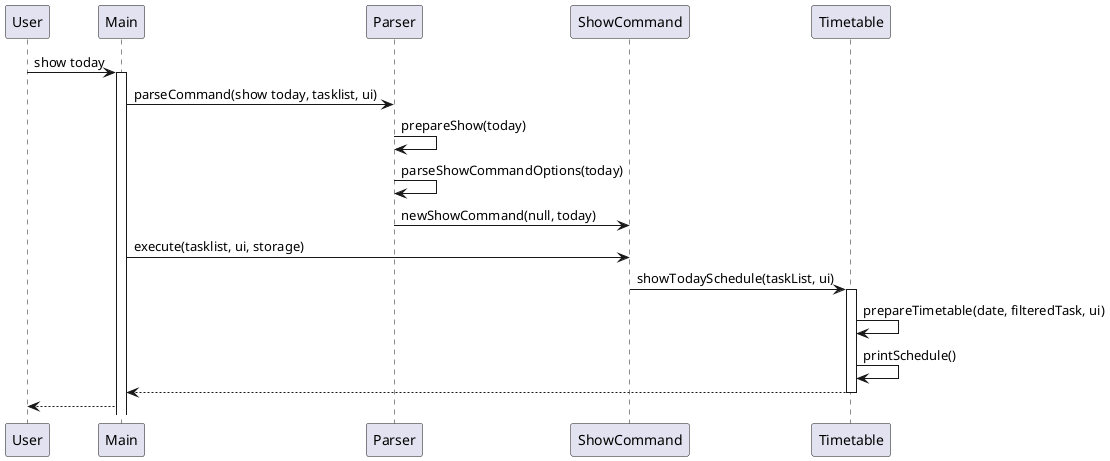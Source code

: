 !define LOGIC_COLOR #3333C4
!define LOGIC_COLOR_T1 #7777DB

@startuml

skinparam Shadowing false
skinparam BoxPadding 10

User -> Main: show today
activate Main
Main -> Parser: parseCommand(show today, tasklist, ui)
Parser -> Parser: prepareShow(today)
Parser -> Parser: parseShowCommandOptions(today)
Parser -> ShowCommand: newShowCommand(null, today)
Main -> ShowCommand: execute(tasklist, ui, storage)
ShowCommand -> Timetable: showTodaySchedule(taskList, ui)
activate Timetable
Timetable -> Timetable: prepareTimetable(date, filteredTask, ui)
Timetable -> Timetable: printSchedule()
Timetable --> Main
deactivate Timetable
Main --> User

@enduml

